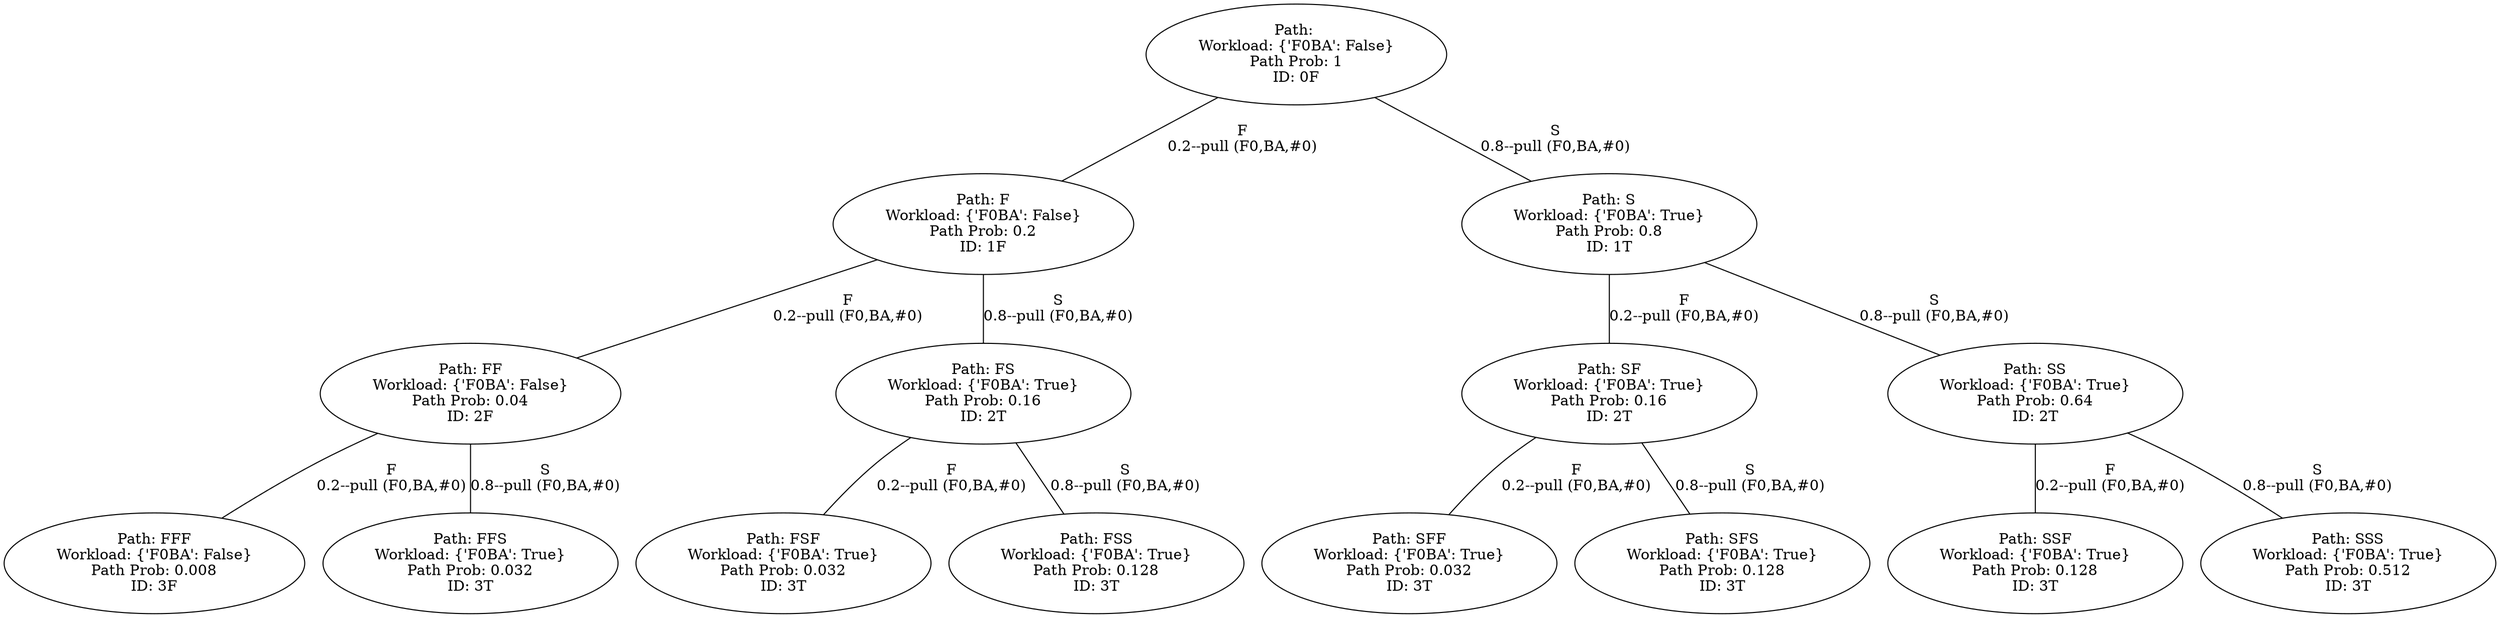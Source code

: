 graph "./Output/graph" {
	"" [label="Path: 
Workload: {'F0BA': False}
Path Prob: 1
ID: 0F"]
	"" [label="Path: 
Workload: {'F0BA': False}
Path Prob: 1
ID: 0F"]
	"" -- F [label="F
0.2--pull (F0,BA,#0)"]
	F [label="Path: F
Workload: {'F0BA': False}
Path Prob: 0.2
ID: 1F"]
	F [label="Path: F
Workload: {'F0BA': False}
Path Prob: 0.2
ID: 1F"]
	F -- FF [label="F
0.2--pull (F0,BA,#0)"]
	FF [label="Path: FF
Workload: {'F0BA': False}
Path Prob: 0.04
ID: 2F"]
	FF [label="Path: FF
Workload: {'F0BA': False}
Path Prob: 0.04
ID: 2F"]
	FF -- FFF [label="F
0.2--pull (F0,BA,#0)"]
	FFF [label="Path: FFF
Workload: {'F0BA': False}
Path Prob: 0.008
ID: 3F"]
	FF [label="Path: FF
Workload: {'F0BA': False}
Path Prob: 0.04
ID: 2F"]
	FF -- FFS [label="S
0.8--pull (F0,BA,#0)"]
	FFS [label="Path: FFS
Workload: {'F0BA': True}
Path Prob: 0.032
ID: 3T"]
	F [label="Path: F
Workload: {'F0BA': False}
Path Prob: 0.2
ID: 1F"]
	F -- FS [label="S
0.8--pull (F0,BA,#0)"]
	FS [label="Path: FS
Workload: {'F0BA': True}
Path Prob: 0.16
ID: 2T"]
	FS [label="Path: FS
Workload: {'F0BA': True}
Path Prob: 0.16
ID: 2T"]
	FS -- FSF [label="F
0.2--pull (F0,BA,#0)"]
	FSF [label="Path: FSF
Workload: {'F0BA': True}
Path Prob: 0.032
ID: 3T"]
	FS [label="Path: FS
Workload: {'F0BA': True}
Path Prob: 0.16
ID: 2T"]
	FS -- FSS [label="S
0.8--pull (F0,BA,#0)"]
	FSS [label="Path: FSS
Workload: {'F0BA': True}
Path Prob: 0.128
ID: 3T"]
	"" [label="Path: 
Workload: {'F0BA': False}
Path Prob: 1
ID: 0F"]
	"" -- S [label="S
0.8--pull (F0,BA,#0)"]
	S [label="Path: S
Workload: {'F0BA': True}
Path Prob: 0.8
ID: 1T"]
	S [label="Path: S
Workload: {'F0BA': True}
Path Prob: 0.8
ID: 1T"]
	S -- SF [label="F
0.2--pull (F0,BA,#0)"]
	SF [label="Path: SF
Workload: {'F0BA': True}
Path Prob: 0.16
ID: 2T"]
	SF [label="Path: SF
Workload: {'F0BA': True}
Path Prob: 0.16
ID: 2T"]
	SF -- SFF [label="F
0.2--pull (F0,BA,#0)"]
	SFF [label="Path: SFF
Workload: {'F0BA': True}
Path Prob: 0.032
ID: 3T"]
	SF [label="Path: SF
Workload: {'F0BA': True}
Path Prob: 0.16
ID: 2T"]
	SF -- SFS [label="S
0.8--pull (F0,BA,#0)"]
	SFS [label="Path: SFS
Workload: {'F0BA': True}
Path Prob: 0.128
ID: 3T"]
	S [label="Path: S
Workload: {'F0BA': True}
Path Prob: 0.8
ID: 1T"]
	S -- SS [label="S
0.8--pull (F0,BA,#0)"]
	SS [label="Path: SS
Workload: {'F0BA': True}
Path Prob: 0.64
ID: 2T"]
	SS [label="Path: SS
Workload: {'F0BA': True}
Path Prob: 0.64
ID: 2T"]
	SS -- SSF [label="F
0.2--pull (F0,BA,#0)"]
	SSF [label="Path: SSF
Workload: {'F0BA': True}
Path Prob: 0.128
ID: 3T"]
	SS [label="Path: SS
Workload: {'F0BA': True}
Path Prob: 0.64
ID: 2T"]
	SS -- SSS [label="S
0.8--pull (F0,BA,#0)"]
	SSS [label="Path: SSS
Workload: {'F0BA': True}
Path Prob: 0.512
ID: 3T"]
}
